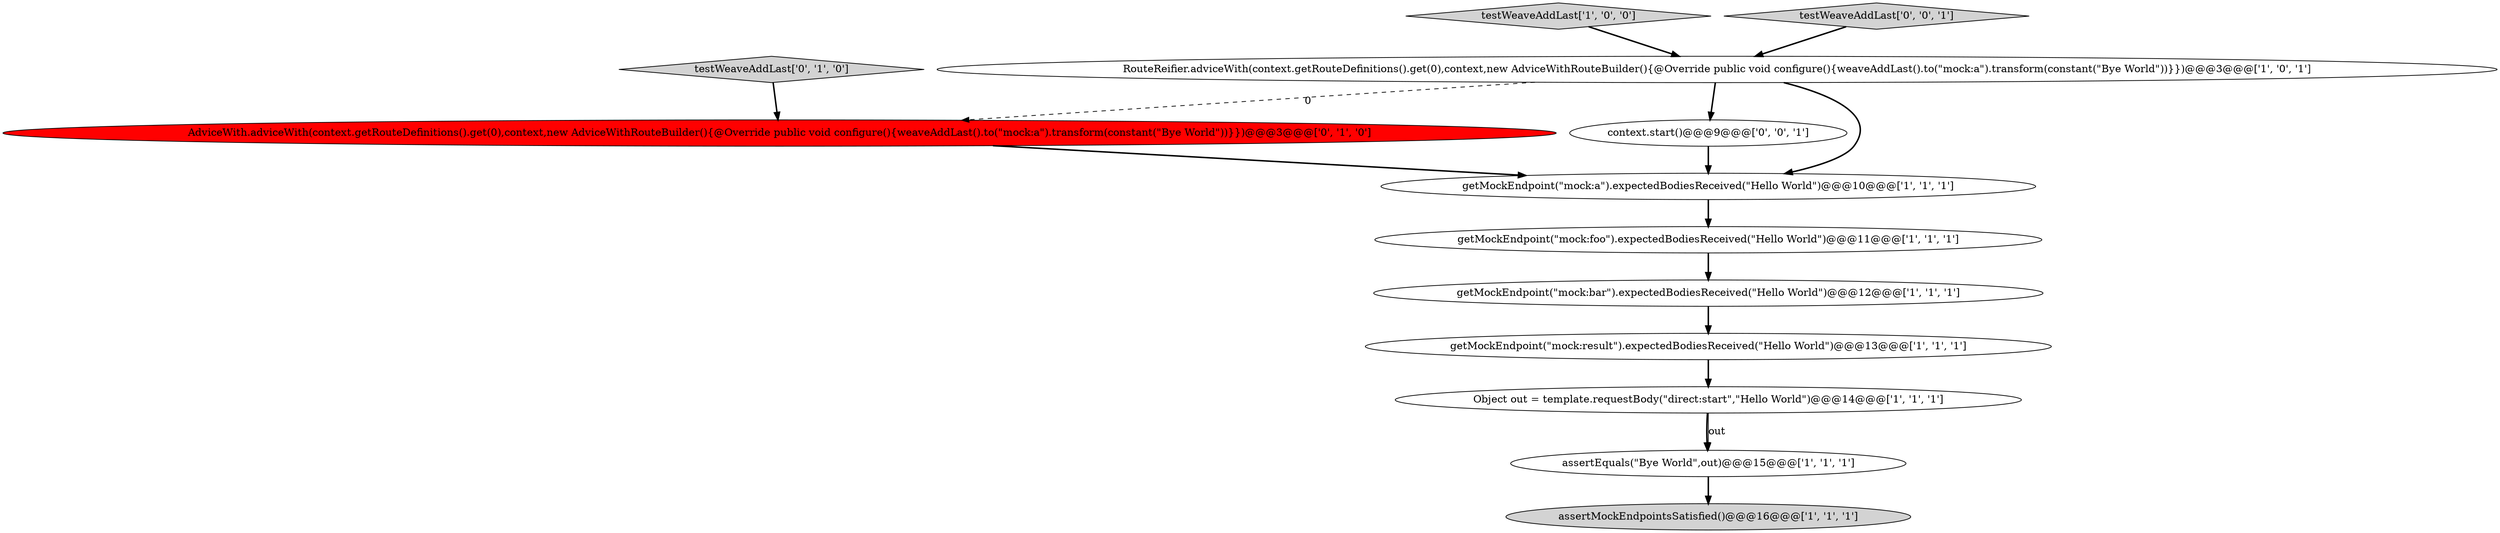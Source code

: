 digraph {
0 [style = filled, label = "getMockEndpoint(\"mock:a\").expectedBodiesReceived(\"Hello World\")@@@10@@@['1', '1', '1']", fillcolor = white, shape = ellipse image = "AAA0AAABBB1BBB"];
3 [style = filled, label = "getMockEndpoint(\"mock:foo\").expectedBodiesReceived(\"Hello World\")@@@11@@@['1', '1', '1']", fillcolor = white, shape = ellipse image = "AAA0AAABBB1BBB"];
8 [style = filled, label = "testWeaveAddLast['1', '0', '0']", fillcolor = lightgray, shape = diamond image = "AAA0AAABBB1BBB"];
1 [style = filled, label = "assertEquals(\"Bye World\",out)@@@15@@@['1', '1', '1']", fillcolor = white, shape = ellipse image = "AAA0AAABBB1BBB"];
6 [style = filled, label = "assertMockEndpointsSatisfied()@@@16@@@['1', '1', '1']", fillcolor = lightgray, shape = ellipse image = "AAA0AAABBB1BBB"];
9 [style = filled, label = "AdviceWith.adviceWith(context.getRouteDefinitions().get(0),context,new AdviceWithRouteBuilder(){@Override public void configure(){weaveAddLast().to(\"mock:a\").transform(constant(\"Bye World\"))}})@@@3@@@['0', '1', '0']", fillcolor = red, shape = ellipse image = "AAA1AAABBB2BBB"];
11 [style = filled, label = "context.start()@@@9@@@['0', '0', '1']", fillcolor = white, shape = ellipse image = "AAA0AAABBB3BBB"];
5 [style = filled, label = "Object out = template.requestBody(\"direct:start\",\"Hello World\")@@@14@@@['1', '1', '1']", fillcolor = white, shape = ellipse image = "AAA0AAABBB1BBB"];
2 [style = filled, label = "RouteReifier.adviceWith(context.getRouteDefinitions().get(0),context,new AdviceWithRouteBuilder(){@Override public void configure(){weaveAddLast().to(\"mock:a\").transform(constant(\"Bye World\"))}})@@@3@@@['1', '0', '1']", fillcolor = white, shape = ellipse image = "AAA0AAABBB1BBB"];
4 [style = filled, label = "getMockEndpoint(\"mock:result\").expectedBodiesReceived(\"Hello World\")@@@13@@@['1', '1', '1']", fillcolor = white, shape = ellipse image = "AAA0AAABBB1BBB"];
10 [style = filled, label = "testWeaveAddLast['0', '1', '0']", fillcolor = lightgray, shape = diamond image = "AAA0AAABBB2BBB"];
7 [style = filled, label = "getMockEndpoint(\"mock:bar\").expectedBodiesReceived(\"Hello World\")@@@12@@@['1', '1', '1']", fillcolor = white, shape = ellipse image = "AAA0AAABBB1BBB"];
12 [style = filled, label = "testWeaveAddLast['0', '0', '1']", fillcolor = lightgray, shape = diamond image = "AAA0AAABBB3BBB"];
0->3 [style = bold, label=""];
5->1 [style = bold, label=""];
12->2 [style = bold, label=""];
10->9 [style = bold, label=""];
2->0 [style = bold, label=""];
1->6 [style = bold, label=""];
11->0 [style = bold, label=""];
7->4 [style = bold, label=""];
9->0 [style = bold, label=""];
8->2 [style = bold, label=""];
3->7 [style = bold, label=""];
2->9 [style = dashed, label="0"];
5->1 [style = solid, label="out"];
4->5 [style = bold, label=""];
2->11 [style = bold, label=""];
}
